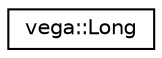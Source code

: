 digraph "Graphical Class Hierarchy"
{
  edge [fontname="Helvetica",fontsize="10",labelfontname="Helvetica",labelfontsize="10"];
  node [fontname="Helvetica",fontsize="10",shape=record];
  rankdir="LR";
  Node0 [label="vega::Long",height=0.2,width=0.4,color="black", fillcolor="white", style="filled",URL="$unionvega_1_1Long.html"];
}
